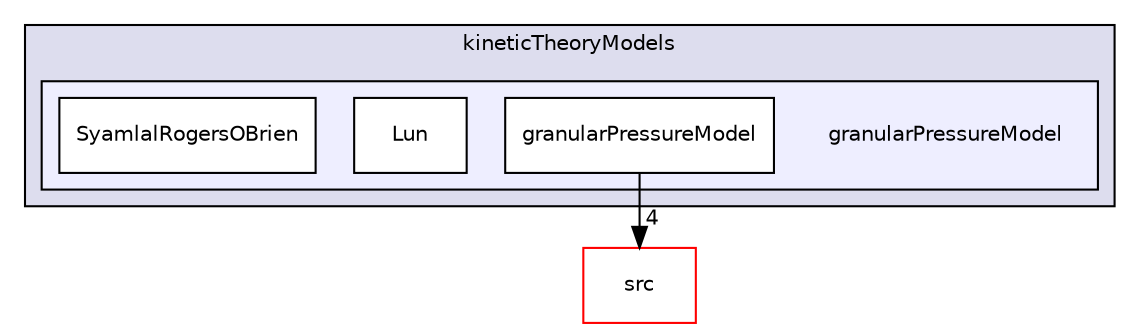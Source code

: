 digraph "applications/solvers/multiphase/reactingEulerFoam/reactingTwoPhaseEulerFoam/twoPhaseCompressibleTurbulenceModels/kineticTheoryModels/granularPressureModel" {
  bgcolor=transparent;
  compound=true
  node [ fontsize="10", fontname="Helvetica"];
  edge [ labelfontsize="10", labelfontname="Helvetica"];
  subgraph clusterdir_0439bb45f0635097a245a13349eed6e8 {
    graph [ bgcolor="#ddddee", pencolor="black", label="kineticTheoryModels" fontname="Helvetica", fontsize="10", URL="dir_0439bb45f0635097a245a13349eed6e8.html"]
  subgraph clusterdir_40e0eea83ddbb11c7bf7a276a19836f4 {
    graph [ bgcolor="#eeeeff", pencolor="black", label="" URL="dir_40e0eea83ddbb11c7bf7a276a19836f4.html"];
    dir_40e0eea83ddbb11c7bf7a276a19836f4 [shape=plaintext label="granularPressureModel"];
    dir_21fdfcd4e12948543a399f220d7aecee [shape=box label="granularPressureModel" color="black" fillcolor="white" style="filled" URL="dir_21fdfcd4e12948543a399f220d7aecee.html"];
    dir_188dd4e494f4ce84d42611bd19464d86 [shape=box label="Lun" color="black" fillcolor="white" style="filled" URL="dir_188dd4e494f4ce84d42611bd19464d86.html"];
    dir_9b11c63a0982221bc06f162a6c113d85 [shape=box label="SyamlalRogersOBrien" color="black" fillcolor="white" style="filled" URL="dir_9b11c63a0982221bc06f162a6c113d85.html"];
  }
  }
  dir_68267d1309a1af8e8297ef4c3efbcdba [shape=box label="src" color="red" URL="dir_68267d1309a1af8e8297ef4c3efbcdba.html"];
  dir_21fdfcd4e12948543a399f220d7aecee->dir_68267d1309a1af8e8297ef4c3efbcdba [headlabel="4", labeldistance=1.5 headhref="dir_000406_000737.html"];
}

